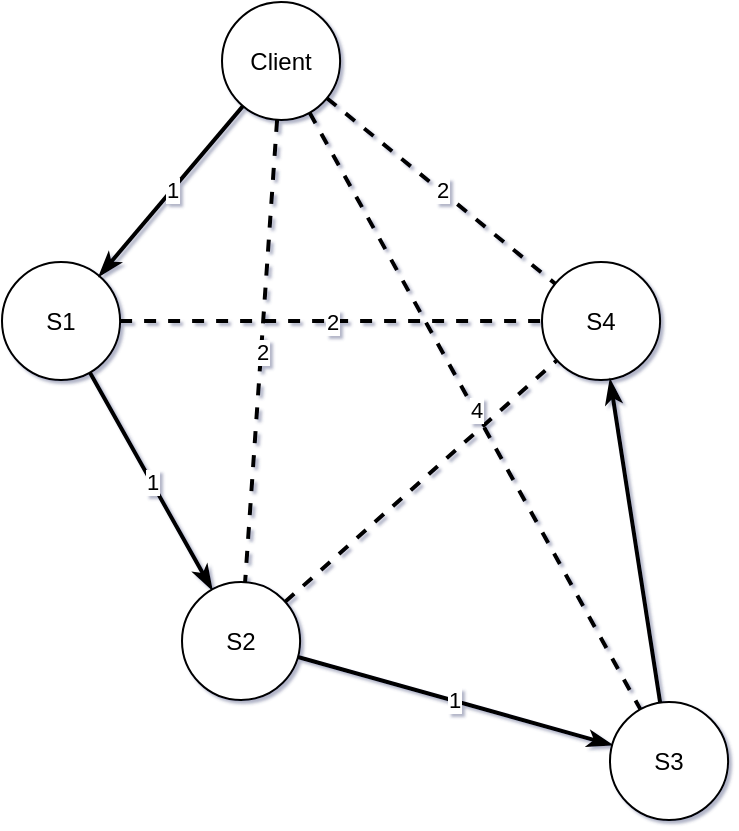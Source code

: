 <mxfile version="21.6.8" type="device" pages="4">
  <diagram id="A-79lyILJ96wxA_NEV1t" name="第 1 页">
    <mxGraphModel dx="1096" dy="821" grid="1" gridSize="10" guides="1" tooltips="1" connect="1" arrows="1" fold="1" page="1" pageScale="1" pageWidth="827" pageHeight="1169" math="0" shadow="1">
      <root>
        <mxCell id="0" />
        <mxCell id="1" parent="0" />
        <mxCell id="EIV2VyziGDXJEQYIgybp-1" value="S4" style="ellipse;whiteSpace=wrap;html=1;aspect=fixed;" parent="1" vertex="1">
          <mxGeometry x="380" y="150" width="59.055" height="59.05" as="geometry" />
        </mxCell>
        <mxCell id="EIV2VyziGDXJEQYIgybp-5" value="2" style="rounded=0;orthogonalLoop=1;jettySize=auto;html=1;endArrow=none;endFill=0;strokeWidth=2;dashed=1;" parent="1" source="EIV2VyziGDXJEQYIgybp-2" target="EIV2VyziGDXJEQYIgybp-1" edge="1">
          <mxGeometry relative="1" as="geometry" />
        </mxCell>
        <mxCell id="EIV2VyziGDXJEQYIgybp-7" value="1" style="shape=connector;rounded=0;orthogonalLoop=1;jettySize=auto;html=1;labelBackgroundColor=default;strokeColor=default;strokeWidth=2;fontFamily=Helvetica;fontSize=11;fontColor=default;endArrow=classicThin;endFill=1;" parent="1" source="EIV2VyziGDXJEQYIgybp-2" target="EIV2VyziGDXJEQYIgybp-3" edge="1">
          <mxGeometry relative="1" as="geometry" />
        </mxCell>
        <mxCell id="EIV2VyziGDXJEQYIgybp-2" value="S1" style="ellipse;whiteSpace=wrap;html=1;aspect=fixed;" parent="1" vertex="1">
          <mxGeometry x="110" y="150" width="59.055" height="59.05" as="geometry" />
        </mxCell>
        <mxCell id="EIV2VyziGDXJEQYIgybp-8" value="1" style="shape=connector;rounded=0;orthogonalLoop=1;jettySize=auto;html=1;labelBackgroundColor=default;strokeColor=default;strokeWidth=2;fontFamily=Helvetica;fontSize=11;fontColor=default;endArrow=classicThin;endFill=1;" parent="1" source="EIV2VyziGDXJEQYIgybp-3" target="EIV2VyziGDXJEQYIgybp-4" edge="1">
          <mxGeometry relative="1" as="geometry" />
        </mxCell>
        <mxCell id="EIV2VyziGDXJEQYIgybp-15" style="shape=connector;rounded=0;orthogonalLoop=1;jettySize=auto;html=1;labelBackgroundColor=default;strokeColor=default;strokeWidth=2;fontFamily=Helvetica;fontSize=11;fontColor=default;endArrow=none;endFill=0;dashed=1;" parent="1" source="EIV2VyziGDXJEQYIgybp-3" target="EIV2VyziGDXJEQYIgybp-1" edge="1">
          <mxGeometry relative="1" as="geometry" />
        </mxCell>
        <mxCell id="EIV2VyziGDXJEQYIgybp-3" value="S2" style="ellipse;whiteSpace=wrap;html=1;aspect=fixed;" parent="1" vertex="1">
          <mxGeometry x="200" y="310" width="59.055" height="59.05" as="geometry" />
        </mxCell>
        <mxCell id="EIV2VyziGDXJEQYIgybp-16" style="shape=connector;rounded=0;orthogonalLoop=1;jettySize=auto;html=1;labelBackgroundColor=default;strokeColor=default;strokeWidth=2;fontFamily=Helvetica;fontSize=11;fontColor=default;endArrow=classicThin;endFill=1;" parent="1" source="EIV2VyziGDXJEQYIgybp-4" target="EIV2VyziGDXJEQYIgybp-1" edge="1">
          <mxGeometry relative="1" as="geometry" />
        </mxCell>
        <mxCell id="EIV2VyziGDXJEQYIgybp-4" value="S3" style="ellipse;whiteSpace=wrap;html=1;aspect=fixed;" parent="1" vertex="1">
          <mxGeometry x="414" y="370" width="59.055" height="59.05" as="geometry" />
        </mxCell>
        <mxCell id="EIV2VyziGDXJEQYIgybp-11" value="1" style="shape=connector;rounded=0;orthogonalLoop=1;jettySize=auto;html=1;labelBackgroundColor=default;strokeColor=default;strokeWidth=2;fontFamily=Helvetica;fontSize=11;fontColor=default;endArrow=classicThin;endFill=1;" parent="1" source="EIV2VyziGDXJEQYIgybp-10" target="EIV2VyziGDXJEQYIgybp-2" edge="1">
          <mxGeometry relative="1" as="geometry" />
        </mxCell>
        <mxCell id="EIV2VyziGDXJEQYIgybp-12" value="2" style="shape=connector;rounded=0;orthogonalLoop=1;jettySize=auto;html=1;labelBackgroundColor=default;strokeColor=default;strokeWidth=2;fontFamily=Helvetica;fontSize=11;fontColor=default;endArrow=none;endFill=0;dashed=1;" parent="1" source="EIV2VyziGDXJEQYIgybp-10" target="EIV2VyziGDXJEQYIgybp-1" edge="1">
          <mxGeometry relative="1" as="geometry" />
        </mxCell>
        <mxCell id="EIV2VyziGDXJEQYIgybp-13" value="2" style="shape=connector;rounded=0;orthogonalLoop=1;jettySize=auto;html=1;labelBackgroundColor=default;strokeColor=default;strokeWidth=2;fontFamily=Helvetica;fontSize=11;fontColor=default;endArrow=none;endFill=0;dashed=1;" parent="1" source="EIV2VyziGDXJEQYIgybp-10" target="EIV2VyziGDXJEQYIgybp-3" edge="1">
          <mxGeometry relative="1" as="geometry" />
        </mxCell>
        <mxCell id="EIV2VyziGDXJEQYIgybp-14" value="4" style="shape=connector;rounded=0;orthogonalLoop=1;jettySize=auto;html=1;labelBackgroundColor=default;strokeColor=default;strokeWidth=2;fontFamily=Helvetica;fontSize=11;fontColor=default;endArrow=none;endFill=0;dashed=1;" parent="1" source="EIV2VyziGDXJEQYIgybp-10" target="EIV2VyziGDXJEQYIgybp-4" edge="1">
          <mxGeometry relative="1" as="geometry" />
        </mxCell>
        <mxCell id="EIV2VyziGDXJEQYIgybp-10" value="Client" style="ellipse;whiteSpace=wrap;html=1;aspect=fixed;" parent="1" vertex="1">
          <mxGeometry x="220" y="20" width="59.055" height="59.05" as="geometry" />
        </mxCell>
      </root>
    </mxGraphModel>
  </diagram>
  <diagram id="d0K53XmwMcDwqgxO_O2g" name="数据存放位置">
    <mxGraphModel dx="756" dy="566" grid="1" gridSize="10" guides="1" tooltips="1" connect="1" arrows="1" fold="1" page="1" pageScale="1" pageWidth="827" pageHeight="1169" math="0" shadow="0">
      <root>
        <mxCell id="0" />
        <mxCell id="1" parent="0" />
        <mxCell id="9B6H2qbwGlkOrUsxycw6-1" value="Master&lt;br&gt;W" style="rounded=0;whiteSpace=wrap;html=1;" parent="1" vertex="1">
          <mxGeometry x="100" y="80" width="120" height="60" as="geometry" />
        </mxCell>
        <mxCell id="9B6H2qbwGlkOrUsxycw6-2" value="ChunkServer01" style="rounded=0;whiteSpace=wrap;html=1;" parent="1" vertex="1">
          <mxGeometry x="60" y="435" width="120" height="60" as="geometry" />
        </mxCell>
        <mxCell id="9B6H2qbwGlkOrUsxycw6-4" value="ChunkServer02" style="rounded=0;whiteSpace=wrap;html=1;" parent="1" vertex="1">
          <mxGeometry x="250" y="435" width="120" height="60" as="geometry" />
        </mxCell>
        <mxCell id="9B6H2qbwGlkOrUsxycw6-5" value="ChunkServer03" style="rounded=0;whiteSpace=wrap;html=1;" parent="1" vertex="1">
          <mxGeometry x="430" y="435" width="120" height="60" as="geometry" />
        </mxCell>
        <mxCell id="9B6H2qbwGlkOrUsxycw6-6" value="ChunkServer04" style="rounded=0;whiteSpace=wrap;html=1;" parent="1" vertex="1">
          <mxGeometry x="610" y="435" width="120" height="60" as="geometry" />
        </mxCell>
        <mxCell id="9B6H2qbwGlkOrUsxycw6-7" value="ChunkServer08" style="rounded=0;whiteSpace=wrap;html=1;" parent="1" vertex="1">
          <mxGeometry x="610" y="525" width="120" height="60" as="geometry" />
        </mxCell>
        <mxCell id="9B6H2qbwGlkOrUsxycw6-8" value="ChunkServer07" style="rounded=0;whiteSpace=wrap;html=1;" parent="1" vertex="1">
          <mxGeometry x="430" y="525" width="120" height="60" as="geometry" />
        </mxCell>
        <mxCell id="9B6H2qbwGlkOrUsxycw6-9" value="ChunkServer06" style="rounded=0;whiteSpace=wrap;html=1;" parent="1" vertex="1">
          <mxGeometry x="250" y="525" width="120" height="60" as="geometry" />
        </mxCell>
        <mxCell id="9B6H2qbwGlkOrUsxycw6-10" value="ChunkServer05" style="rounded=0;whiteSpace=wrap;html=1;" parent="1" vertex="1">
          <mxGeometry x="60" y="525" width="120" height="60" as="geometry" />
        </mxCell>
        <mxCell id="9B6H2qbwGlkOrUsxycw6-16" style="edgeStyle=none;shape=connector;rounded=0;orthogonalLoop=1;jettySize=auto;html=1;labelBackgroundColor=default;strokeColor=default;fontFamily=Helvetica;fontSize=11;fontColor=default;startArrow=none;startFill=0;endArrow=none;endFill=0;" parent="1" source="9B6H2qbwGlkOrUsxycw6-12" target="9B6H2qbwGlkOrUsxycw6-15" edge="1">
          <mxGeometry relative="1" as="geometry" />
        </mxCell>
        <mxCell id="9B6H2qbwGlkOrUsxycw6-12" value="/" style="ellipse;whiteSpace=wrap;html=1;aspect=fixed;labelPosition=center;verticalLabelPosition=bottom;align=center;verticalAlign=top;" parent="1" vertex="1">
          <mxGeometry x="360" y="50" width="20" height="20" as="geometry" />
        </mxCell>
        <mxCell id="9B6H2qbwGlkOrUsxycw6-14" style="rounded=0;orthogonalLoop=1;jettySize=auto;html=1;startArrow=none;startFill=0;endArrow=none;endFill=0;" parent="1" source="9B6H2qbwGlkOrUsxycw6-13" target="9B6H2qbwGlkOrUsxycw6-12" edge="1">
          <mxGeometry relative="1" as="geometry" />
        </mxCell>
        <mxCell id="9B6H2qbwGlkOrUsxycw6-20" style="edgeStyle=none;shape=connector;rounded=0;orthogonalLoop=1;jettySize=auto;html=1;labelBackgroundColor=default;strokeColor=default;fontFamily=Helvetica;fontSize=11;fontColor=default;startArrow=none;startFill=0;endArrow=none;endFill=0;" parent="1" source="9B6H2qbwGlkOrUsxycw6-13" target="9B6H2qbwGlkOrUsxycw6-19" edge="1">
          <mxGeometry relative="1" as="geometry" />
        </mxCell>
        <mxCell id="9B6H2qbwGlkOrUsxycw6-13" value="/a" style="ellipse;whiteSpace=wrap;html=1;aspect=fixed;labelPosition=center;verticalLabelPosition=bottom;align=center;verticalAlign=top;" parent="1" vertex="1">
          <mxGeometry x="320" y="90" width="20" height="20" as="geometry" />
        </mxCell>
        <mxCell id="9B6H2qbwGlkOrUsxycw6-22" style="edgeStyle=none;shape=connector;rounded=0;orthogonalLoop=1;jettySize=auto;html=1;labelBackgroundColor=default;strokeColor=default;fontFamily=Helvetica;fontSize=11;fontColor=default;startArrow=none;startFill=0;endArrow=none;endFill=0;" parent="1" source="9B6H2qbwGlkOrUsxycw6-15" target="9B6H2qbwGlkOrUsxycw6-21" edge="1">
          <mxGeometry relative="1" as="geometry" />
        </mxCell>
        <mxCell id="9B6H2qbwGlkOrUsxycw6-15" value="/b&lt;br&gt;" style="ellipse;whiteSpace=wrap;html=1;aspect=fixed;labelPosition=center;verticalLabelPosition=bottom;align=center;verticalAlign=top;" parent="1" vertex="1">
          <mxGeometry x="400" y="90" width="20" height="20" as="geometry" />
        </mxCell>
        <mxCell id="9B6H2qbwGlkOrUsxycw6-19" value="/a/c" style="ellipse;whiteSpace=wrap;html=1;aspect=fixed;labelPosition=center;verticalLabelPosition=bottom;align=center;verticalAlign=top;" parent="1" vertex="1">
          <mxGeometry x="270" y="140" width="20" height="20" as="geometry" />
        </mxCell>
        <mxCell id="9B6H2qbwGlkOrUsxycw6-21" value="/b/e" style="ellipse;whiteSpace=wrap;html=1;aspect=fixed;labelPosition=center;verticalLabelPosition=bottom;align=center;verticalAlign=top;" parent="1" vertex="1">
          <mxGeometry x="360" y="140" width="20" height="20" as="geometry" />
        </mxCell>
        <mxCell id="9B6H2qbwGlkOrUsxycw6-32" style="edgeStyle=none;shape=connector;rounded=0;orthogonalLoop=1;jettySize=auto;html=1;labelBackgroundColor=default;strokeColor=default;fontFamily=Helvetica;fontSize=11;fontColor=default;startArrow=none;startFill=0;endArrow=none;endFill=0;" parent="1" source="9B6H2qbwGlkOrUsxycw6-24" target="9B6H2qbwGlkOrUsxycw6-25" edge="1">
          <mxGeometry relative="1" as="geometry" />
        </mxCell>
        <mxCell id="9B6H2qbwGlkOrUsxycw6-24" value="/a/c" style="rounded=0;whiteSpace=wrap;html=1;fontFamily=Helvetica;fontSize=11;fillColor=#dae8fc;strokeColor=#6c8ebf;" parent="1" vertex="1">
          <mxGeometry x="455" y="60" width="40" height="20" as="geometry" />
        </mxCell>
        <mxCell id="9B6H2qbwGlkOrUsxycw6-25" value="cs01" style="rounded=0;whiteSpace=wrap;html=1;fontFamily=Helvetica;fontSize=11;fontColor=default;" parent="1" vertex="1">
          <mxGeometry x="515" y="60" width="40" height="20" as="geometry" />
        </mxCell>
        <mxCell id="9B6H2qbwGlkOrUsxycw6-26" value="cs03" style="rounded=0;whiteSpace=wrap;html=1;fontFamily=Helvetica;fontSize=11;fontColor=default;" parent="1" vertex="1">
          <mxGeometry x="555" y="60" width="40" height="20" as="geometry" />
        </mxCell>
        <mxCell id="9B6H2qbwGlkOrUsxycw6-27" value="cs07" style="rounded=0;whiteSpace=wrap;html=1;fontFamily=Helvetica;fontSize=11;fontColor=default;" parent="1" vertex="1">
          <mxGeometry x="595" y="60" width="40" height="20" as="geometry" />
        </mxCell>
        <mxCell id="9B6H2qbwGlkOrUsxycw6-33" style="edgeStyle=none;shape=connector;rounded=0;orthogonalLoop=1;jettySize=auto;html=1;labelBackgroundColor=default;strokeColor=default;fontFamily=Helvetica;fontSize=11;fontColor=default;startArrow=none;startFill=0;endArrow=none;endFill=0;" parent="1" source="9B6H2qbwGlkOrUsxycw6-28" target="9B6H2qbwGlkOrUsxycw6-29" edge="1">
          <mxGeometry relative="1" as="geometry" />
        </mxCell>
        <mxCell id="9B6H2qbwGlkOrUsxycw6-28" value="/b/e" style="rounded=0;whiteSpace=wrap;html=1;fontFamily=Helvetica;fontSize=11;fillColor=#dae8fc;strokeColor=#6c8ebf;" parent="1" vertex="1">
          <mxGeometry x="455" y="95" width="40" height="20" as="geometry" />
        </mxCell>
        <mxCell id="9B6H2qbwGlkOrUsxycw6-29" value="cs04" style="rounded=0;whiteSpace=wrap;html=1;fontFamily=Helvetica;fontSize=11;fontColor=default;" parent="1" vertex="1">
          <mxGeometry x="515" y="95" width="40" height="20" as="geometry" />
        </mxCell>
        <mxCell id="9B6H2qbwGlkOrUsxycw6-30" value="cs05" style="rounded=0;whiteSpace=wrap;html=1;fontFamily=Helvetica;fontSize=11;fontColor=default;" parent="1" vertex="1">
          <mxGeometry x="555" y="95" width="40" height="20" as="geometry" />
        </mxCell>
        <mxCell id="9B6H2qbwGlkOrUsxycw6-31" value="cs06" style="rounded=0;whiteSpace=wrap;html=1;fontFamily=Helvetica;fontSize=11;fontColor=default;" parent="1" vertex="1">
          <mxGeometry x="595" y="95" width="40" height="20" as="geometry" />
        </mxCell>
        <mxCell id="9B6H2qbwGlkOrUsxycw6-34" value="/a/c" style="rounded=0;whiteSpace=wrap;html=1;fontFamily=Helvetica;fontSize=11;fillColor=#dae8fc;strokeColor=#6c8ebf;" parent="1" vertex="1">
          <mxGeometry x="60" y="475" width="40" height="20" as="geometry" />
        </mxCell>
        <mxCell id="9B6H2qbwGlkOrUsxycw6-35" value="/a/c" style="rounded=0;whiteSpace=wrap;html=1;fontFamily=Helvetica;fontSize=11;fillColor=#dae8fc;strokeColor=#6c8ebf;" parent="1" vertex="1">
          <mxGeometry x="430" y="475" width="40" height="20" as="geometry" />
        </mxCell>
        <mxCell id="9B6H2qbwGlkOrUsxycw6-36" value="/a/c" style="rounded=0;whiteSpace=wrap;html=1;fontFamily=Helvetica;fontSize=11;fillColor=#dae8fc;strokeColor=#6c8ebf;" parent="1" vertex="1">
          <mxGeometry x="430" y="565" width="40" height="20" as="geometry" />
        </mxCell>
        <mxCell id="9B6H2qbwGlkOrUsxycw6-37" value="/b/e" style="rounded=0;whiteSpace=wrap;html=1;fontFamily=Helvetica;fontSize=11;fillColor=#dae8fc;strokeColor=#6c8ebf;" parent="1" vertex="1">
          <mxGeometry x="610" y="475" width="40" height="20" as="geometry" />
        </mxCell>
        <mxCell id="9B6H2qbwGlkOrUsxycw6-38" value="/b/e" style="rounded=0;whiteSpace=wrap;html=1;fontFamily=Helvetica;fontSize=11;fillColor=#dae8fc;strokeColor=#6c8ebf;" parent="1" vertex="1">
          <mxGeometry x="60" y="565" width="40" height="20" as="geometry" />
        </mxCell>
        <mxCell id="9B6H2qbwGlkOrUsxycw6-39" value="/b/e" style="rounded=0;whiteSpace=wrap;html=1;fontFamily=Helvetica;fontSize=11;fillColor=#dae8fc;strokeColor=#6c8ebf;" parent="1" vertex="1">
          <mxGeometry x="250" y="565" width="40" height="20" as="geometry" />
        </mxCell>
        <mxCell id="9B6H2qbwGlkOrUsxycw6-40" value="目录树/文件命名空间" style="text;html=1;align=center;verticalAlign=middle;resizable=0;points=[];autosize=1;strokeColor=none;fillColor=none;fontSize=11;fontFamily=Helvetica;fontColor=default;" parent="1" vertex="1">
          <mxGeometry x="300" y="20" width="130" height="30" as="geometry" />
        </mxCell>
        <mxCell id="9B6H2qbwGlkOrUsxycw6-41" value="文件名称映射" style="text;html=1;align=center;verticalAlign=middle;resizable=0;points=[];autosize=1;strokeColor=none;fillColor=none;fontSize=11;fontFamily=Helvetica;fontColor=default;" parent="1" vertex="1">
          <mxGeometry x="500" y="20" width="90" height="30" as="geometry" />
        </mxCell>
        <mxCell id="9B6H2qbwGlkOrUsxycw6-42" value="租约" style="text;html=1;align=center;verticalAlign=middle;resizable=0;points=[];autosize=1;strokeColor=none;fillColor=none;fontSize=11;fontFamily=Helvetica;fontColor=default;" parent="1" vertex="1">
          <mxGeometry x="510" y="130" width="50" height="30" as="geometry" />
        </mxCell>
        <mxCell id="9B6H2qbwGlkOrUsxycw6-43" value="/a/c" style="rounded=0;whiteSpace=wrap;html=1;fontFamily=Helvetica;fontSize=11;fillColor=#dae8fc;strokeColor=#6c8ebf;" parent="1" vertex="1">
          <mxGeometry x="455" y="170" width="40" height="20" as="geometry" />
        </mxCell>
        <mxCell id="9B6H2qbwGlkOrUsxycw6-44" style="edgeStyle=none;shape=connector;rounded=0;orthogonalLoop=1;jettySize=auto;html=1;labelBackgroundColor=default;strokeColor=default;fontFamily=Helvetica;fontSize=11;fontColor=default;startArrow=none;startFill=0;endArrow=none;endFill=0;" parent="1" target="9B6H2qbwGlkOrUsxycw6-45" edge="1">
          <mxGeometry relative="1" as="geometry">
            <mxPoint x="495" y="180" as="sourcePoint" />
          </mxGeometry>
        </mxCell>
        <mxCell id="9B6H2qbwGlkOrUsxycw6-45" value="cs01" style="rounded=0;whiteSpace=wrap;html=1;fontFamily=Helvetica;fontSize=11;fontColor=default;" parent="1" vertex="1">
          <mxGeometry x="515" y="170" width="40" height="20" as="geometry" />
        </mxCell>
        <mxCell id="9B6H2qbwGlkOrUsxycw6-46" value="cs03" style="rounded=0;whiteSpace=wrap;html=1;fontFamily=Helvetica;fontSize=11;fillColor=#f8cecc;strokeColor=#b85450;" parent="1" vertex="1">
          <mxGeometry x="555" y="170" width="40" height="20" as="geometry" />
        </mxCell>
        <mxCell id="9B6H2qbwGlkOrUsxycw6-47" value="cs07" style="rounded=0;whiteSpace=wrap;html=1;fontFamily=Helvetica;fontSize=11;fontColor=default;" parent="1" vertex="1">
          <mxGeometry x="595" y="170" width="40" height="20" as="geometry" />
        </mxCell>
        <mxCell id="9B6H2qbwGlkOrUsxycw6-48" style="edgeStyle=none;shape=connector;rounded=0;orthogonalLoop=1;jettySize=auto;html=1;labelBackgroundColor=default;strokeColor=default;fontFamily=Helvetica;fontSize=11;fontColor=default;startArrow=none;startFill=0;endArrow=none;endFill=0;" parent="1" source="9B6H2qbwGlkOrUsxycw6-49" target="9B6H2qbwGlkOrUsxycw6-50" edge="1">
          <mxGeometry relative="1" as="geometry" />
        </mxCell>
        <mxCell id="9B6H2qbwGlkOrUsxycw6-49" value="/b/e" style="rounded=0;whiteSpace=wrap;html=1;fontFamily=Helvetica;fontSize=11;fillColor=#dae8fc;strokeColor=#6c8ebf;" parent="1" vertex="1">
          <mxGeometry x="455" y="205" width="40" height="20" as="geometry" />
        </mxCell>
        <mxCell id="9B6H2qbwGlkOrUsxycw6-50" value="cs04" style="rounded=0;whiteSpace=wrap;html=1;fontFamily=Helvetica;fontSize=11;fontColor=default;" parent="1" vertex="1">
          <mxGeometry x="515" y="205" width="40" height="20" as="geometry" />
        </mxCell>
        <mxCell id="9B6H2qbwGlkOrUsxycw6-51" value="cs05" style="rounded=0;whiteSpace=wrap;html=1;fontFamily=Helvetica;fontSize=11;fontColor=default;" parent="1" vertex="1">
          <mxGeometry x="555" y="205" width="40" height="20" as="geometry" />
        </mxCell>
        <mxCell id="9B6H2qbwGlkOrUsxycw6-52" value="cs06" style="rounded=0;whiteSpace=wrap;html=1;fontFamily=Helvetica;fontSize=11;fillColor=#f8cecc;strokeColor=#b85450;" parent="1" vertex="1">
          <mxGeometry x="595" y="205" width="40" height="20" as="geometry" />
        </mxCell>
        <mxCell id="9B6H2qbwGlkOrUsxycw6-53" value="块服务器心跳/元数据" style="text;html=1;align=center;verticalAlign=middle;resizable=0;points=[];autosize=1;strokeColor=none;fillColor=none;fontSize=11;fontFamily=Helvetica;fontColor=default;" parent="1" vertex="1">
          <mxGeometry x="487.5" y="260" width="130" height="30" as="geometry" />
        </mxCell>
        <mxCell id="9B6H2qbwGlkOrUsxycw6-54" value="cs01" style="rounded=0;whiteSpace=wrap;html=1;fontFamily=Helvetica;fontSize=11;fontColor=default;" parent="1" vertex="1">
          <mxGeometry x="370" y="290" width="30" height="20" as="geometry" />
        </mxCell>
        <mxCell id="9B6H2qbwGlkOrUsxycw6-55" value="磁盘利用率" style="rounded=0;whiteSpace=wrap;html=1;fontFamily=Helvetica;fontSize=11;fontColor=default;" parent="1" vertex="1">
          <mxGeometry x="472.5" y="290" width="80" height="20" as="geometry" />
        </mxCell>
        <mxCell id="9B6H2qbwGlkOrUsxycw6-56" value="副本数" style="rounded=0;whiteSpace=wrap;html=1;fontFamily=Helvetica;fontSize=11;fontColor=default;" parent="1" vertex="1">
          <mxGeometry x="552.5" y="290" width="40" height="20" as="geometry" />
        </mxCell>
        <mxCell id="9B6H2qbwGlkOrUsxycw6-57" value="最新副本数" style="rounded=0;whiteSpace=wrap;html=1;fontFamily=Helvetica;fontSize=11;fontColor=default;" parent="1" vertex="1">
          <mxGeometry x="592.5" y="290" width="60" height="20" as="geometry" />
        </mxCell>
        <mxCell id="9B6H2qbwGlkOrUsxycw6-59" value="文件路径" style="rounded=0;whiteSpace=wrap;html=1;fontFamily=Helvetica;fontSize=11;fontColor=default;" parent="1" vertex="1">
          <mxGeometry x="472.5" y="310" width="60" height="20" as="geometry" />
        </mxCell>
        <mxCell id="9B6H2qbwGlkOrUsxycw6-60" value="文件路径" style="rounded=0;whiteSpace=wrap;html=1;fontFamily=Helvetica;fontSize=11;fontColor=default;" parent="1" vertex="1">
          <mxGeometry x="472.5" y="330" width="60" height="20" as="geometry" />
        </mxCell>
        <mxCell id="9B6H2qbwGlkOrUsxycw6-61" value="文件路径" style="rounded=0;whiteSpace=wrap;html=1;fontFamily=Helvetica;fontSize=11;fontColor=default;" parent="1" vertex="1">
          <mxGeometry x="532.5" y="310" width="60" height="20" as="geometry" />
        </mxCell>
        <mxCell id="9B6H2qbwGlkOrUsxycw6-62" value="文件路径" style="rounded=0;whiteSpace=wrap;html=1;fontFamily=Helvetica;fontSize=11;fontColor=default;" parent="1" vertex="1">
          <mxGeometry x="592.5" y="310" width="60" height="20" as="geometry" />
        </mxCell>
        <mxCell id="9B6H2qbwGlkOrUsxycw6-63" value="文件路径" style="rounded=0;whiteSpace=wrap;html=1;fontFamily=Helvetica;fontSize=11;fontColor=default;" parent="1" vertex="1">
          <mxGeometry x="532.5" y="330" width="60" height="20" as="geometry" />
        </mxCell>
        <mxCell id="9B6H2qbwGlkOrUsxycw6-64" value="文件路径" style="rounded=0;whiteSpace=wrap;html=1;fontFamily=Helvetica;fontSize=11;fontColor=default;" parent="1" vertex="1">
          <mxGeometry x="592.5" y="330" width="60" height="20" as="geometry" />
        </mxCell>
        <mxCell id="rP9lWtgGU_fPlzLR149d-1" value="shadow&lt;br&gt;R" style="rounded=0;whiteSpace=wrap;html=1;" parent="1" vertex="1">
          <mxGeometry x="100" y="170" width="120" height="60" as="geometry" />
        </mxCell>
        <mxCell id="rP9lWtgGU_fPlzLR149d-2" value="操作日志" style="text;html=1;align=center;verticalAlign=middle;resizable=0;points=[];autosize=1;strokeColor=none;fillColor=none;fontSize=11;fontFamily=Helvetica;fontColor=default;" parent="1" vertex="1">
          <mxGeometry x="742" y="20" width="70" height="30" as="geometry" />
        </mxCell>
        <mxCell id="rP9lWtgGU_fPlzLR149d-3" value="checkpoint" style="text;html=1;align=center;verticalAlign=middle;resizable=0;points=[];autosize=1;strokeColor=none;fillColor=none;fontSize=11;fontFamily=Helvetica;fontColor=default;" parent="1" vertex="1">
          <mxGeometry x="747" y="135" width="80" height="30" as="geometry" />
        </mxCell>
        <mxCell id="rP9lWtgGU_fPlzLR149d-4" value="/a/c" style="rounded=0;whiteSpace=wrap;html=1;fontFamily=Helvetica;fontSize=11;fillColor=#dae8fc;strokeColor=#6c8ebf;" parent="1" vertex="1">
          <mxGeometry x="757" y="60" width="40" height="20" as="geometry" />
        </mxCell>
        <mxCell id="rP9lWtgGU_fPlzLR149d-5" value="/b/e" style="rounded=0;whiteSpace=wrap;html=1;fontFamily=Helvetica;fontSize=11;fillColor=#dae8fc;strokeColor=#6c8ebf;" parent="1" vertex="1">
          <mxGeometry x="757" y="80" width="40" height="20" as="geometry" />
        </mxCell>
        <mxCell id="rP9lWtgGU_fPlzLR149d-6" value="w" style="rounded=0;whiteSpace=wrap;html=1;fontFamily=Helvetica;fontSize=11;fillColor=#f5f5f5;strokeColor=#666666;fontColor=#333333;" parent="1" vertex="1">
          <mxGeometry x="797" y="60" width="63" height="20" as="geometry" />
        </mxCell>
        <mxCell id="rP9lWtgGU_fPlzLR149d-7" value="duplicate" style="rounded=0;whiteSpace=wrap;html=1;fontFamily=Helvetica;fontSize=11;fillColor=#f5f5f5;strokeColor=#666666;fontColor=#333333;" parent="1" vertex="1">
          <mxGeometry x="797" y="80" width="63" height="20" as="geometry" />
        </mxCell>
        <mxCell id="rP9lWtgGU_fPlzLR149d-8" value="目录树" style="rounded=0;whiteSpace=wrap;html=1;fontFamily=Helvetica;fontSize=11;fontColor=default;" parent="1" vertex="1">
          <mxGeometry x="757" y="170" width="63" height="20" as="geometry" />
        </mxCell>
        <mxCell id="rP9lWtgGU_fPlzLR149d-9" value="文件映射" style="rounded=0;whiteSpace=wrap;html=1;fontFamily=Helvetica;fontSize=11;fontColor=default;" parent="1" vertex="1">
          <mxGeometry x="757" y="200" width="63" height="20" as="geometry" />
        </mxCell>
        <mxCell id="XXjFlUaHnepy4_D6pzig-3" value="cs02" style="rounded=0;whiteSpace=wrap;html=1;fontFamily=Helvetica;fontSize=11;fontColor=default;" vertex="1" parent="1">
          <mxGeometry x="370" y="350" width="30" height="20" as="geometry" />
        </mxCell>
        <mxCell id="XXjFlUaHnepy4_D6pzig-4" value="... ..." style="rounded=0;whiteSpace=wrap;html=1;fontFamily=Helvetica;fontSize=11;fontColor=default;" vertex="1" parent="1">
          <mxGeometry x="370" y="370" width="30" height="20" as="geometry" />
        </mxCell>
        <mxCell id="_qiM3uEt7iijd3X6RRP9-1" value="访问控制信息" style="text;html=1;align=center;verticalAlign=middle;resizable=0;points=[];autosize=1;strokeColor=none;fillColor=none;fontSize=11;fontFamily=Helvetica;fontColor=default;" vertex="1" parent="1">
          <mxGeometry x="950" y="20" width="90" height="30" as="geometry" />
        </mxCell>
        <mxCell id="_qiM3uEt7iijd3X6RRP9-2" value="alive" style="rounded=0;whiteSpace=wrap;html=1;fontFamily=Helvetica;fontSize=11;fillColor=#f5f5f5;fontColor=#333333;strokeColor=#666666;" vertex="1" parent="1">
          <mxGeometry x="410" y="290" width="62.5" height="20" as="geometry" />
        </mxCell>
        <mxCell id="_qiM3uEt7iijd3X6RRP9-3" value="syncTime" style="rounded=0;whiteSpace=wrap;html=1;fontFamily=Helvetica;fontSize=11;fillColor=#f5f5f5;fontColor=#333333;strokeColor=#666666;" vertex="1" parent="1">
          <mxGeometry x="410" y="310" width="62.5" height="20" as="geometry" />
        </mxCell>
      </root>
    </mxGraphModel>
  </diagram>
  <diagram id="rUudCNolEu0jSzWyXHqd" name="容错">
    <mxGraphModel dx="1096" dy="821" grid="1" gridSize="10" guides="1" tooltips="1" connect="1" arrows="1" fold="1" page="1" pageScale="1" pageWidth="827" pageHeight="1169" math="0" shadow="0">
      <root>
        <mxCell id="0" />
        <mxCell id="1" parent="0" />
      </root>
    </mxGraphModel>
  </diagram>
  <diagram id="zyJXQs-y3riajzOEdSXN" name="心跳">
    <mxGraphModel dx="1096" dy="821" grid="1" gridSize="10" guides="1" tooltips="1" connect="1" arrows="1" fold="1" page="1" pageScale="1" pageWidth="827" pageHeight="1169" math="0" shadow="0">
      <root>
        <mxCell id="0" />
        <mxCell id="1" parent="0" />
      </root>
    </mxGraphModel>
  </diagram>
</mxfile>
